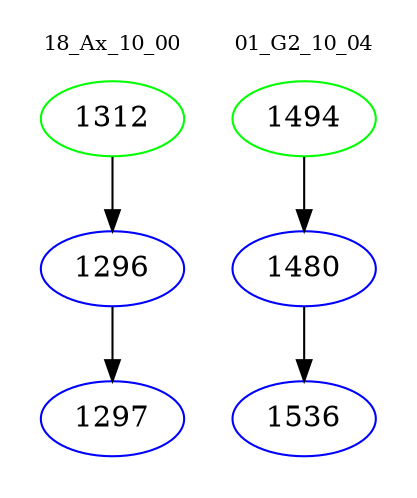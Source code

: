 digraph{
subgraph cluster_0 {
color = white
label = "18_Ax_10_00";
fontsize=10;
T0_1312 [label="1312", color="green"]
T0_1312 -> T0_1296 [color="black"]
T0_1296 [label="1296", color="blue"]
T0_1296 -> T0_1297 [color="black"]
T0_1297 [label="1297", color="blue"]
}
subgraph cluster_1 {
color = white
label = "01_G2_10_04";
fontsize=10;
T1_1494 [label="1494", color="green"]
T1_1494 -> T1_1480 [color="black"]
T1_1480 [label="1480", color="blue"]
T1_1480 -> T1_1536 [color="black"]
T1_1536 [label="1536", color="blue"]
}
}
